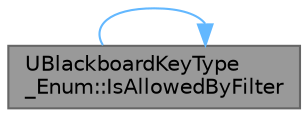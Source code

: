 digraph "UBlackboardKeyType_Enum::IsAllowedByFilter"
{
 // INTERACTIVE_SVG=YES
 // LATEX_PDF_SIZE
  bgcolor="transparent";
  edge [fontname=Helvetica,fontsize=10,labelfontname=Helvetica,labelfontsize=10];
  node [fontname=Helvetica,fontsize=10,shape=box,height=0.2,width=0.4];
  rankdir="LR";
  Node1 [id="Node000001",label="UBlackboardKeyType\l_Enum::IsAllowedByFilter",height=0.2,width=0.4,color="gray40", fillcolor="grey60", style="filled", fontcolor="black",tooltip="does it match settings in filter?"];
  Node1 -> Node1 [id="edge1_Node000001_Node000001",color="steelblue1",style="solid",tooltip=" "];
}
